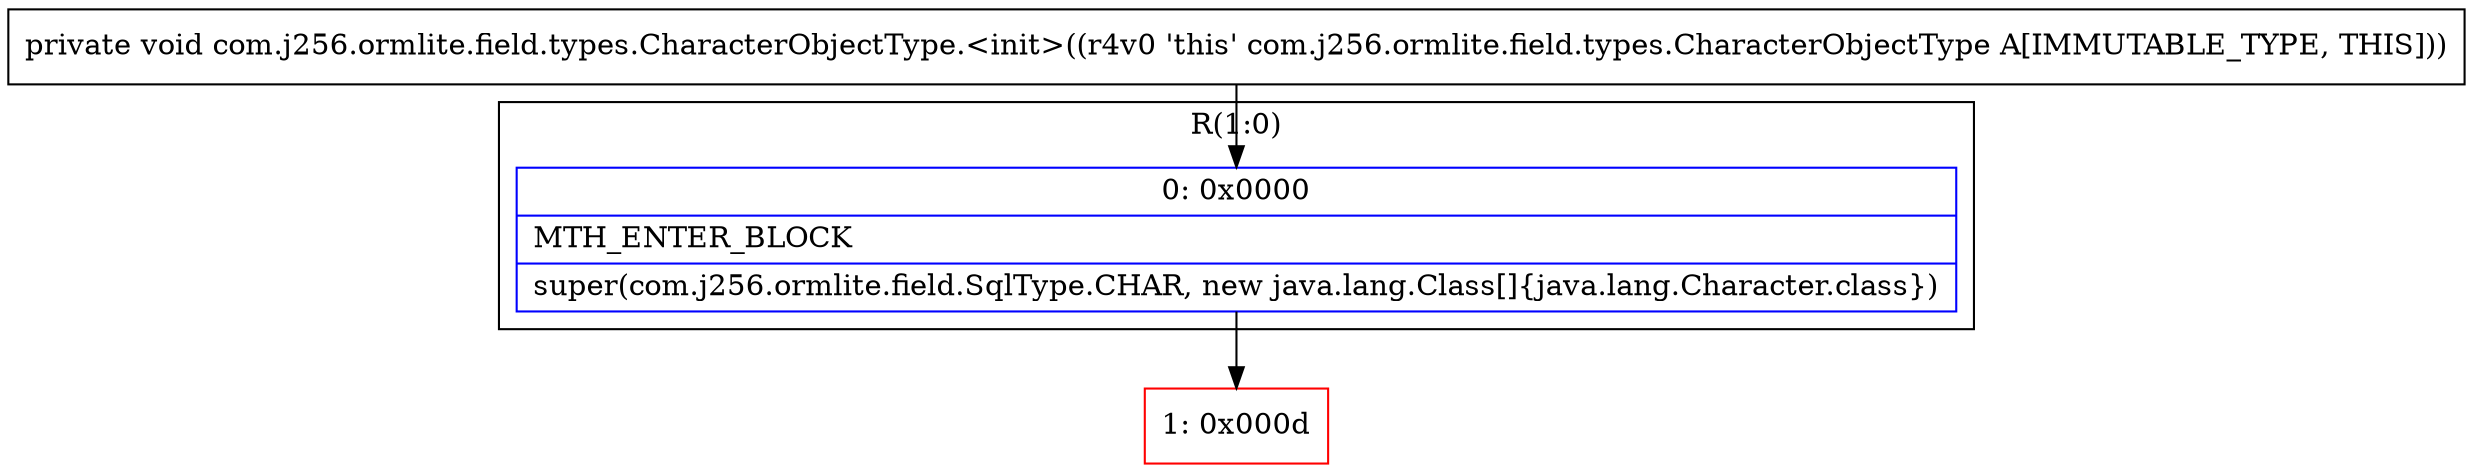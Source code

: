 digraph "CFG forcom.j256.ormlite.field.types.CharacterObjectType.\<init\>()V" {
subgraph cluster_Region_558087576 {
label = "R(1:0)";
node [shape=record,color=blue];
Node_0 [shape=record,label="{0\:\ 0x0000|MTH_ENTER_BLOCK\l|super(com.j256.ormlite.field.SqlType.CHAR, new java.lang.Class[]\{java.lang.Character.class\})\l}"];
}
Node_1 [shape=record,color=red,label="{1\:\ 0x000d}"];
MethodNode[shape=record,label="{private void com.j256.ormlite.field.types.CharacterObjectType.\<init\>((r4v0 'this' com.j256.ormlite.field.types.CharacterObjectType A[IMMUTABLE_TYPE, THIS])) }"];
MethodNode -> Node_0;
Node_0 -> Node_1;
}

